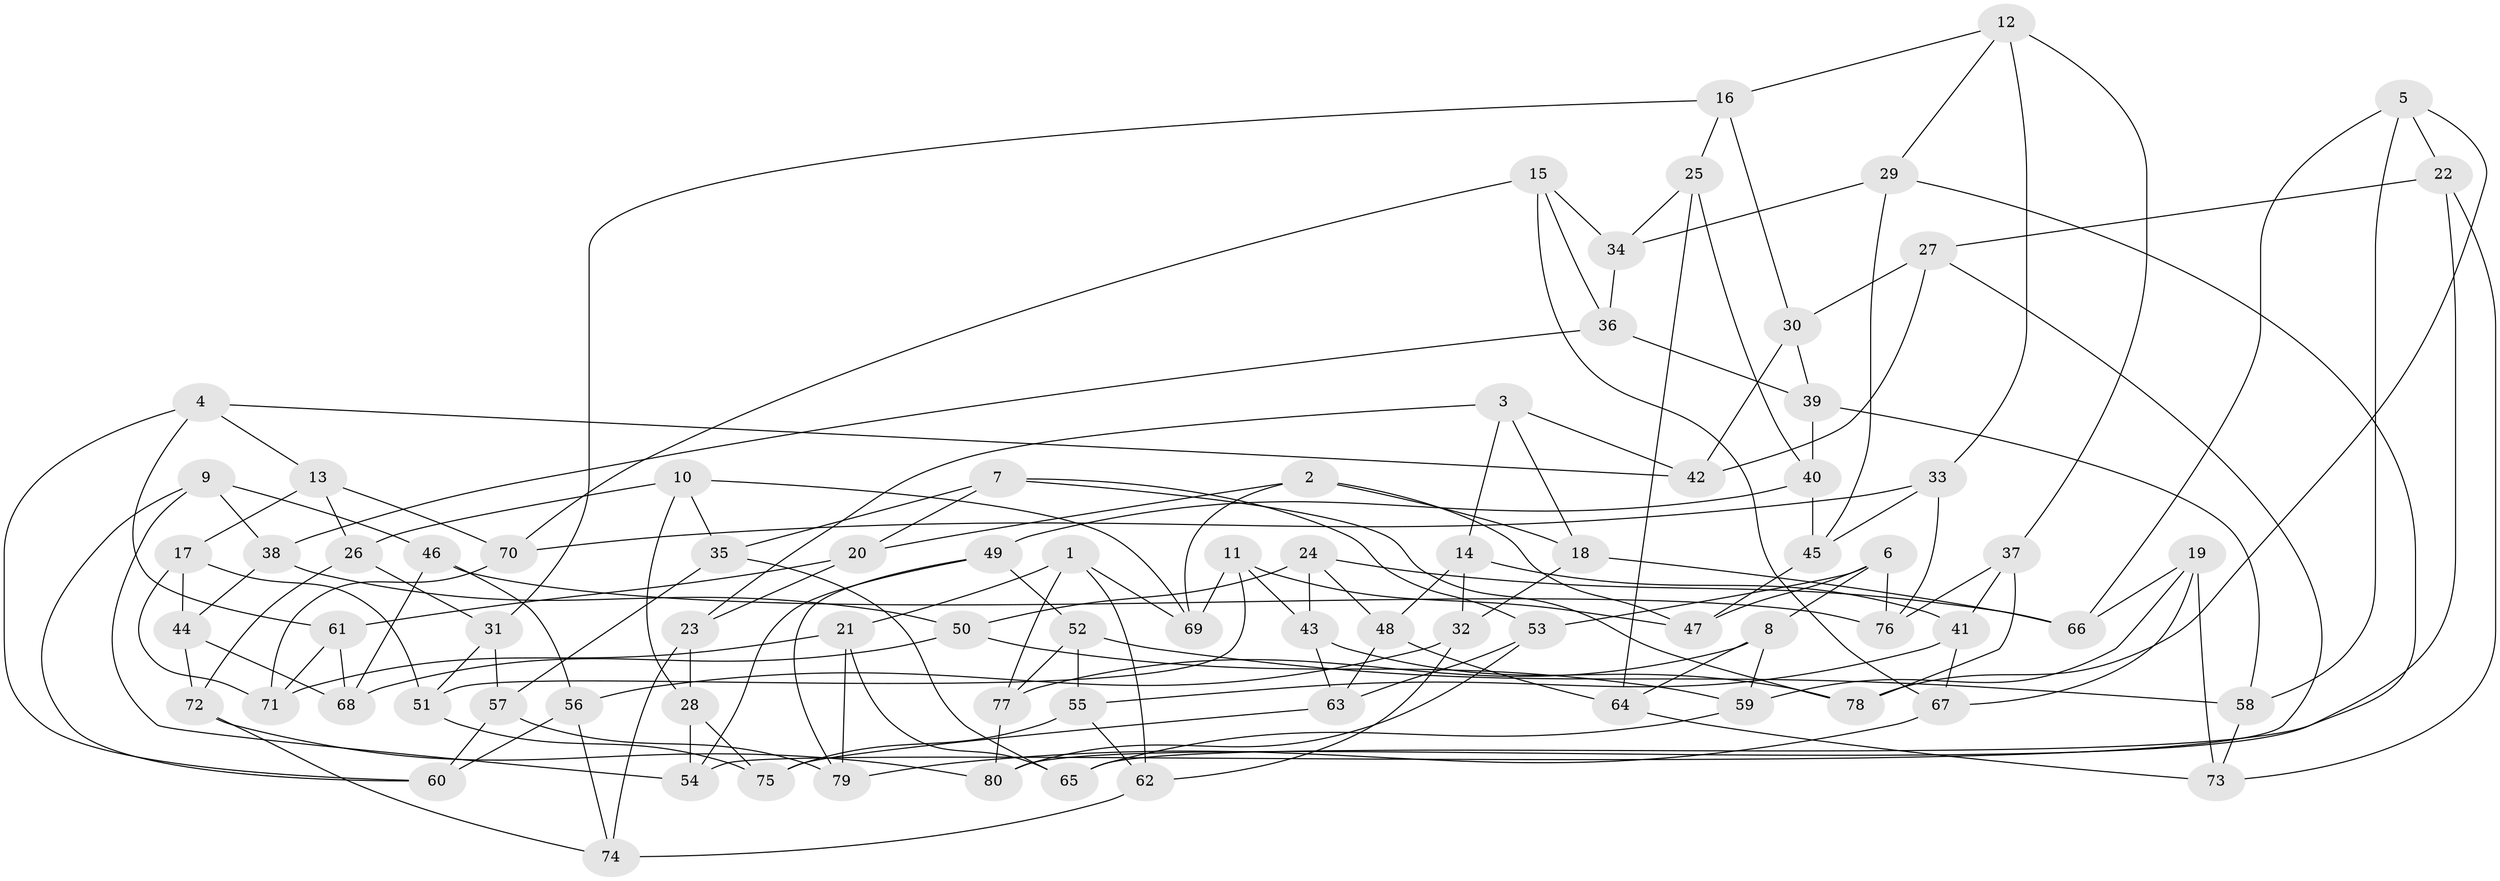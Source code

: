 // Generated by graph-tools (version 1.1) at 2025/11/02/27/25 16:11:49]
// undirected, 80 vertices, 160 edges
graph export_dot {
graph [start="1"]
  node [color=gray90,style=filled];
  1;
  2;
  3;
  4;
  5;
  6;
  7;
  8;
  9;
  10;
  11;
  12;
  13;
  14;
  15;
  16;
  17;
  18;
  19;
  20;
  21;
  22;
  23;
  24;
  25;
  26;
  27;
  28;
  29;
  30;
  31;
  32;
  33;
  34;
  35;
  36;
  37;
  38;
  39;
  40;
  41;
  42;
  43;
  44;
  45;
  46;
  47;
  48;
  49;
  50;
  51;
  52;
  53;
  54;
  55;
  56;
  57;
  58;
  59;
  60;
  61;
  62;
  63;
  64;
  65;
  66;
  67;
  68;
  69;
  70;
  71;
  72;
  73;
  74;
  75;
  76;
  77;
  78;
  79;
  80;
  1 -- 21;
  1 -- 69;
  1 -- 77;
  1 -- 62;
  2 -- 47;
  2 -- 20;
  2 -- 69;
  2 -- 18;
  3 -- 23;
  3 -- 18;
  3 -- 42;
  3 -- 14;
  4 -- 61;
  4 -- 60;
  4 -- 42;
  4 -- 13;
  5 -- 58;
  5 -- 66;
  5 -- 22;
  5 -- 78;
  6 -- 76;
  6 -- 47;
  6 -- 8;
  6 -- 53;
  7 -- 78;
  7 -- 35;
  7 -- 53;
  7 -- 20;
  8 -- 59;
  8 -- 64;
  8 -- 77;
  9 -- 38;
  9 -- 60;
  9 -- 54;
  9 -- 46;
  10 -- 69;
  10 -- 35;
  10 -- 26;
  10 -- 28;
  11 -- 69;
  11 -- 43;
  11 -- 47;
  11 -- 51;
  12 -- 37;
  12 -- 33;
  12 -- 16;
  12 -- 29;
  13 -- 17;
  13 -- 70;
  13 -- 26;
  14 -- 48;
  14 -- 32;
  14 -- 41;
  15 -- 34;
  15 -- 67;
  15 -- 36;
  15 -- 70;
  16 -- 30;
  16 -- 31;
  16 -- 25;
  17 -- 51;
  17 -- 44;
  17 -- 71;
  18 -- 66;
  18 -- 32;
  19 -- 66;
  19 -- 59;
  19 -- 73;
  19 -- 67;
  20 -- 61;
  20 -- 23;
  21 -- 65;
  21 -- 79;
  21 -- 71;
  22 -- 27;
  22 -- 80;
  22 -- 73;
  23 -- 28;
  23 -- 74;
  24 -- 48;
  24 -- 50;
  24 -- 43;
  24 -- 66;
  25 -- 40;
  25 -- 64;
  25 -- 34;
  26 -- 72;
  26 -- 31;
  27 -- 54;
  27 -- 42;
  27 -- 30;
  28 -- 75;
  28 -- 54;
  29 -- 65;
  29 -- 34;
  29 -- 45;
  30 -- 39;
  30 -- 42;
  31 -- 51;
  31 -- 57;
  32 -- 62;
  32 -- 56;
  33 -- 70;
  33 -- 76;
  33 -- 45;
  34 -- 36;
  35 -- 65;
  35 -- 57;
  36 -- 38;
  36 -- 39;
  37 -- 76;
  37 -- 78;
  37 -- 41;
  38 -- 44;
  38 -- 50;
  39 -- 40;
  39 -- 58;
  40 -- 49;
  40 -- 45;
  41 -- 67;
  41 -- 55;
  43 -- 63;
  43 -- 78;
  44 -- 68;
  44 -- 72;
  45 -- 47;
  46 -- 76;
  46 -- 56;
  46 -- 68;
  48 -- 63;
  48 -- 64;
  49 -- 54;
  49 -- 52;
  49 -- 79;
  50 -- 59;
  50 -- 68;
  51 -- 75;
  52 -- 77;
  52 -- 55;
  52 -- 58;
  53 -- 80;
  53 -- 63;
  55 -- 75;
  55 -- 62;
  56 -- 60;
  56 -- 74;
  57 -- 79;
  57 -- 60;
  58 -- 73;
  59 -- 65;
  61 -- 71;
  61 -- 68;
  62 -- 74;
  63 -- 75;
  64 -- 73;
  67 -- 79;
  70 -- 71;
  72 -- 74;
  72 -- 80;
  77 -- 80;
}
